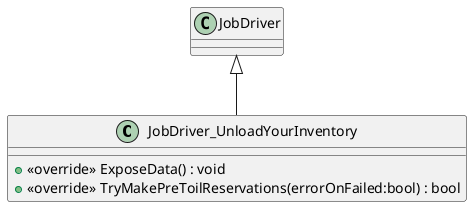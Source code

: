 @startuml
class JobDriver_UnloadYourInventory {
    + <<override>> ExposeData() : void
    + <<override>> TryMakePreToilReservations(errorOnFailed:bool) : bool
}
JobDriver <|-- JobDriver_UnloadYourInventory
@enduml
